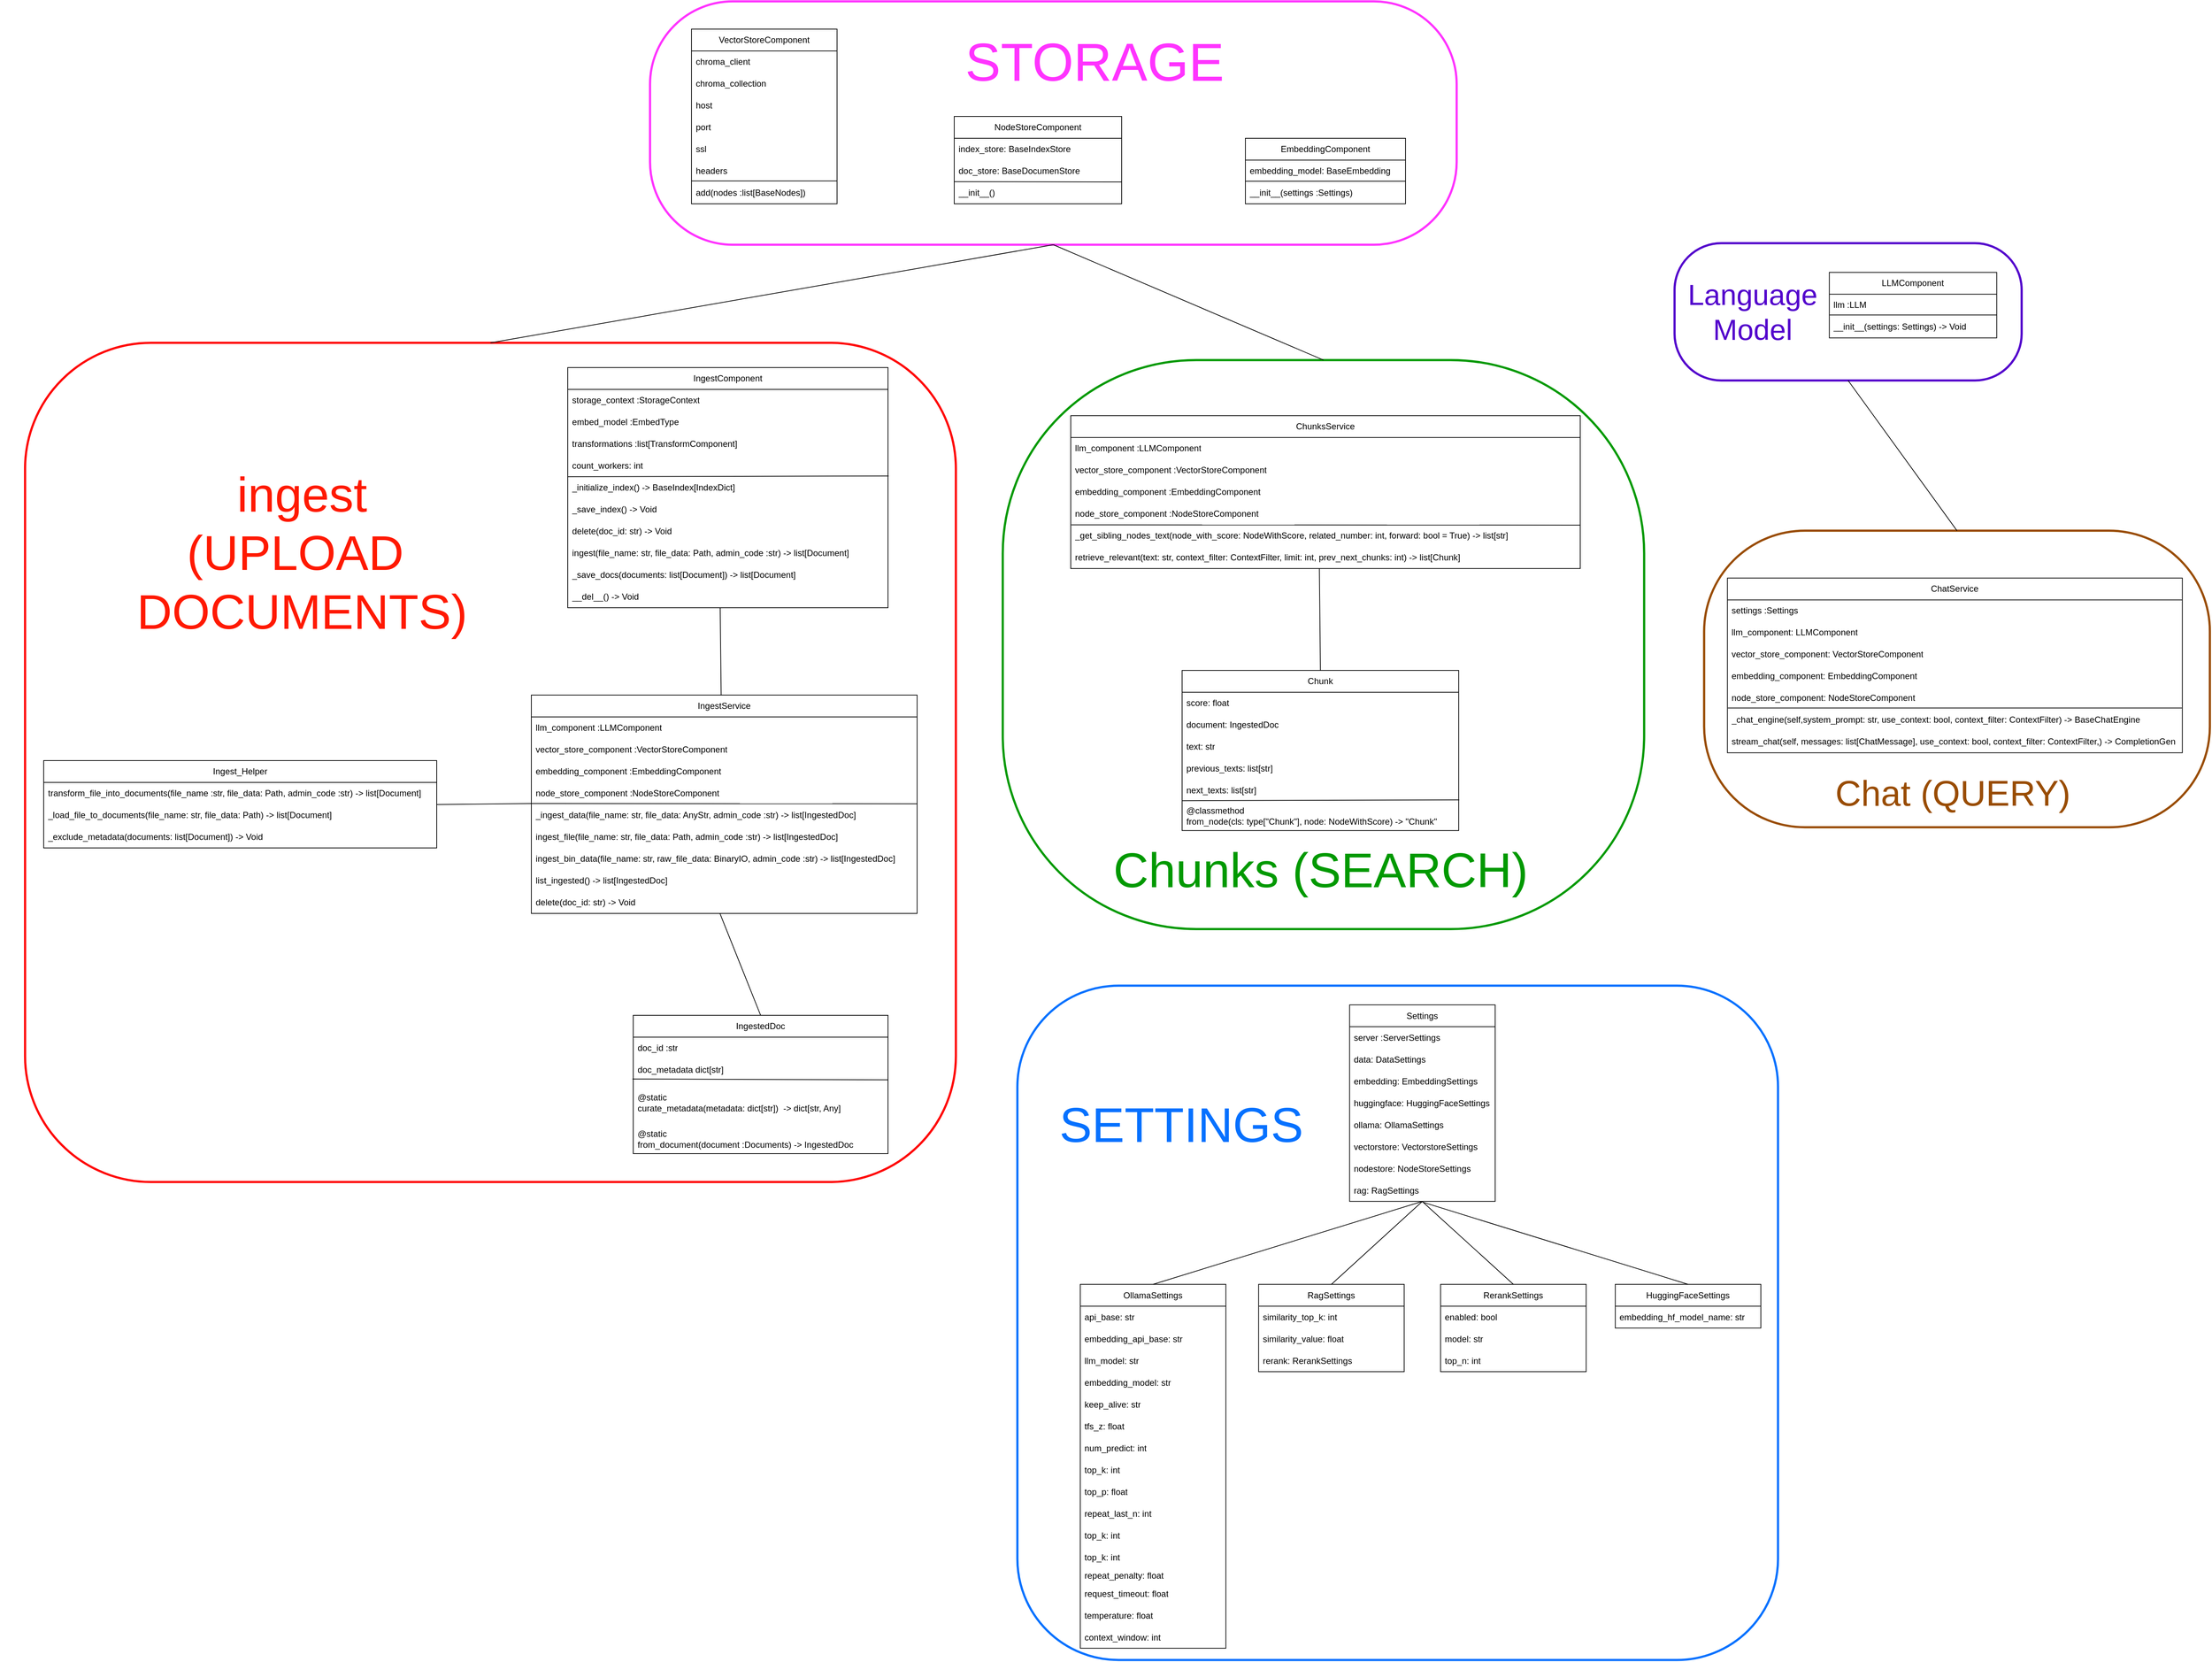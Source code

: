<mxfile version="24.4.4" type="github">
  <diagram name="Página-1" id="J4KStZirxJ80GVOOFsrg">
    <mxGraphModel dx="6677" dy="3750" grid="1" gridSize="10" guides="1" tooltips="1" connect="1" arrows="1" fold="1" page="1" pageScale="1" pageWidth="827" pageHeight="1169" math="0" shadow="0">
      <root>
        <mxCell id="0" />
        <mxCell id="1" parent="0" />
        <mxCell id="1Bel1J-EvUVG8ot48oie-10" value="&lt;div&gt;&lt;span style=&quot;background-color: initial;&quot;&gt;IngestComponent&lt;/span&gt;&lt;br&gt;&lt;/div&gt;" style="swimlane;fontStyle=0;childLayout=stackLayout;horizontal=1;startSize=30;horizontalStack=0;resizeParent=1;resizeParentMax=0;resizeLast=0;collapsible=1;marginBottom=0;whiteSpace=wrap;html=1;" parent="1" vertex="1">
          <mxGeometry x="-47" y="550" width="440" height="330" as="geometry" />
        </mxCell>
        <mxCell id="1Bel1J-EvUVG8ot48oie-11" value="storage_context :StorageContext" style="text;strokeColor=none;fillColor=none;align=left;verticalAlign=middle;spacingLeft=4;spacingRight=4;overflow=hidden;points=[[0,0.5],[1,0.5]];portConstraint=eastwest;rotatable=0;whiteSpace=wrap;html=1;" parent="1Bel1J-EvUVG8ot48oie-10" vertex="1">
          <mxGeometry y="30" width="440" height="30" as="geometry" />
        </mxCell>
        <mxCell id="1Bel1J-EvUVG8ot48oie-12" value="embed_model :EmbedType" style="text;strokeColor=none;fillColor=none;align=left;verticalAlign=middle;spacingLeft=4;spacingRight=4;overflow=hidden;points=[[0,0.5],[1,0.5]];portConstraint=eastwest;rotatable=0;whiteSpace=wrap;html=1;" parent="1Bel1J-EvUVG8ot48oie-10" vertex="1">
          <mxGeometry y="60" width="440" height="30" as="geometry" />
        </mxCell>
        <mxCell id="1Bel1J-EvUVG8ot48oie-13" value="transformations :list[TransformComponent]" style="text;strokeColor=none;fillColor=none;align=left;verticalAlign=middle;spacingLeft=4;spacingRight=4;overflow=hidden;points=[[0,0.5],[1,0.5]];portConstraint=eastwest;rotatable=0;whiteSpace=wrap;html=1;" parent="1Bel1J-EvUVG8ot48oie-10" vertex="1">
          <mxGeometry y="90" width="440" height="30" as="geometry" />
        </mxCell>
        <mxCell id="9FyMMMVgbmmM6HtAQbzG-1" value="count_workers: int" style="text;strokeColor=none;fillColor=none;align=left;verticalAlign=middle;spacingLeft=4;spacingRight=4;overflow=hidden;points=[[0,0.5],[1,0.5]];portConstraint=eastwest;rotatable=0;whiteSpace=wrap;html=1;" parent="1Bel1J-EvUVG8ot48oie-10" vertex="1">
          <mxGeometry y="120" width="440" height="30" as="geometry" />
        </mxCell>
        <mxCell id="9FyMMMVgbmmM6HtAQbzG-2" value="_initialize_index() -&amp;gt; BaseIndex[IndexDict]" style="text;strokeColor=none;fillColor=none;align=left;verticalAlign=middle;spacingLeft=4;spacingRight=4;overflow=hidden;points=[[0,0.5],[1,0.5]];portConstraint=eastwest;rotatable=0;whiteSpace=wrap;html=1;" parent="1Bel1J-EvUVG8ot48oie-10" vertex="1">
          <mxGeometry y="150" width="440" height="30" as="geometry" />
        </mxCell>
        <mxCell id="9FyMMMVgbmmM6HtAQbzG-4" value="_save_index() -&amp;gt; Void" style="text;strokeColor=none;fillColor=none;align=left;verticalAlign=middle;spacingLeft=4;spacingRight=4;overflow=hidden;points=[[0,0.5],[1,0.5]];portConstraint=eastwest;rotatable=0;whiteSpace=wrap;html=1;" parent="1Bel1J-EvUVG8ot48oie-10" vertex="1">
          <mxGeometry y="180" width="440" height="30" as="geometry" />
        </mxCell>
        <mxCell id="9FyMMMVgbmmM6HtAQbzG-5" value="delete(doc_id: str) -&amp;gt; Void" style="text;strokeColor=none;fillColor=none;align=left;verticalAlign=middle;spacingLeft=4;spacingRight=4;overflow=hidden;points=[[0,0.5],[1,0.5]];portConstraint=eastwest;rotatable=0;whiteSpace=wrap;html=1;" parent="1Bel1J-EvUVG8ot48oie-10" vertex="1">
          <mxGeometry y="210" width="440" height="30" as="geometry" />
        </mxCell>
        <mxCell id="9FyMMMVgbmmM6HtAQbzG-3" value="ingest(file_name: str, file_data: Path, admin_code :str) -&amp;gt; list[Document]" style="text;strokeColor=none;fillColor=none;align=left;verticalAlign=middle;spacingLeft=4;spacingRight=4;overflow=hidden;points=[[0,0.5],[1,0.5]];portConstraint=eastwest;rotatable=0;whiteSpace=wrap;html=1;" parent="1Bel1J-EvUVG8ot48oie-10" vertex="1">
          <mxGeometry y="240" width="440" height="30" as="geometry" />
        </mxCell>
        <mxCell id="9FyMMMVgbmmM6HtAQbzG-7" value="_save_docs(documents: list[Document]) -&amp;gt; list[Document]" style="text;strokeColor=none;fillColor=none;align=left;verticalAlign=middle;spacingLeft=4;spacingRight=4;overflow=hidden;points=[[0,0.5],[1,0.5]];portConstraint=eastwest;rotatable=0;whiteSpace=wrap;html=1;" parent="1Bel1J-EvUVG8ot48oie-10" vertex="1">
          <mxGeometry y="270" width="440" height="30" as="geometry" />
        </mxCell>
        <mxCell id="9FyMMMVgbmmM6HtAQbzG-6" value="__del__() -&amp;gt; Void" style="text;strokeColor=none;fillColor=none;align=left;verticalAlign=middle;spacingLeft=4;spacingRight=4;overflow=hidden;points=[[0,0.5],[1,0.5]];portConstraint=eastwest;rotatable=0;whiteSpace=wrap;html=1;" parent="1Bel1J-EvUVG8ot48oie-10" vertex="1">
          <mxGeometry y="300" width="440" height="30" as="geometry" />
        </mxCell>
        <mxCell id="9FyMMMVgbmmM6HtAQbzG-8" value="" style="endArrow=none;html=1;rounded=0;fontSize=12;startSize=8;endSize=8;curved=1;entryX=1.002;entryY=-0.033;entryDx=0;entryDy=0;entryPerimeter=0;" parent="1Bel1J-EvUVG8ot48oie-10" target="9FyMMMVgbmmM6HtAQbzG-2" edge="1">
          <mxGeometry width="50" height="50" relative="1" as="geometry">
            <mxPoint y="150" as="sourcePoint" />
            <mxPoint x="440" y="150" as="targetPoint" />
          </mxGeometry>
        </mxCell>
        <mxCell id="1Bel1J-EvUVG8ot48oie-14" value="VectorStoreComponent" style="swimlane;fontStyle=0;childLayout=stackLayout;horizontal=1;startSize=30;horizontalStack=0;resizeParent=1;resizeParentMax=0;resizeLast=0;collapsible=1;marginBottom=0;whiteSpace=wrap;html=1;" parent="1" vertex="1">
          <mxGeometry x="123" y="85" width="200" height="240" as="geometry" />
        </mxCell>
        <mxCell id="1Bel1J-EvUVG8ot48oie-15" value="chroma_client" style="text;strokeColor=none;fillColor=none;align=left;verticalAlign=middle;spacingLeft=4;spacingRight=4;overflow=hidden;points=[[0,0.5],[1,0.5]];portConstraint=eastwest;rotatable=0;whiteSpace=wrap;html=1;" parent="1Bel1J-EvUVG8ot48oie-14" vertex="1">
          <mxGeometry y="30" width="200" height="30" as="geometry" />
        </mxCell>
        <mxCell id="1Bel1J-EvUVG8ot48oie-16" value="chroma_collection" style="text;strokeColor=none;fillColor=none;align=left;verticalAlign=middle;spacingLeft=4;spacingRight=4;overflow=hidden;points=[[0,0.5],[1,0.5]];portConstraint=eastwest;rotatable=0;whiteSpace=wrap;html=1;" parent="1Bel1J-EvUVG8ot48oie-14" vertex="1">
          <mxGeometry y="60" width="200" height="30" as="geometry" />
        </mxCell>
        <mxCell id="1Bel1J-EvUVG8ot48oie-17" value="host" style="text;strokeColor=none;fillColor=none;align=left;verticalAlign=middle;spacingLeft=4;spacingRight=4;overflow=hidden;points=[[0,0.5],[1,0.5]];portConstraint=eastwest;rotatable=0;whiteSpace=wrap;html=1;" parent="1Bel1J-EvUVG8ot48oie-14" vertex="1">
          <mxGeometry y="90" width="200" height="30" as="geometry" />
        </mxCell>
        <mxCell id="1Bel1J-EvUVG8ot48oie-58" value="port" style="text;strokeColor=none;fillColor=none;align=left;verticalAlign=middle;spacingLeft=4;spacingRight=4;overflow=hidden;points=[[0,0.5],[1,0.5]];portConstraint=eastwest;rotatable=0;whiteSpace=wrap;html=1;" parent="1Bel1J-EvUVG8ot48oie-14" vertex="1">
          <mxGeometry y="120" width="200" height="30" as="geometry" />
        </mxCell>
        <mxCell id="1Bel1J-EvUVG8ot48oie-59" value="ssl" style="text;strokeColor=none;fillColor=none;align=left;verticalAlign=middle;spacingLeft=4;spacingRight=4;overflow=hidden;points=[[0,0.5],[1,0.5]];portConstraint=eastwest;rotatable=0;whiteSpace=wrap;html=1;" parent="1Bel1J-EvUVG8ot48oie-14" vertex="1">
          <mxGeometry y="150" width="200" height="30" as="geometry" />
        </mxCell>
        <mxCell id="1Bel1J-EvUVG8ot48oie-60" value="headers" style="text;strokeColor=none;fillColor=none;align=left;verticalAlign=middle;spacingLeft=4;spacingRight=4;overflow=hidden;points=[[0,0.5],[1,0.5]];portConstraint=eastwest;rotatable=0;whiteSpace=wrap;html=1;" parent="1Bel1J-EvUVG8ot48oie-14" vertex="1">
          <mxGeometry y="180" width="200" height="30" as="geometry" />
        </mxCell>
        <mxCell id="1Bel1J-EvUVG8ot48oie-61" value="add(nodes :list[BaseNodes])" style="text;strokeColor=none;fillColor=none;align=left;verticalAlign=middle;spacingLeft=4;spacingRight=4;overflow=hidden;points=[[0,0.5],[1,0.5]];portConstraint=eastwest;rotatable=0;whiteSpace=wrap;html=1;" parent="1Bel1J-EvUVG8ot48oie-14" vertex="1">
          <mxGeometry y="210" width="200" height="30" as="geometry" />
        </mxCell>
        <mxCell id="9FyMMMVgbmmM6HtAQbzG-15" value="" style="endArrow=none;html=1;rounded=0;fontSize=12;startSize=8;endSize=8;curved=1;entryX=0.998;entryY=0.956;entryDx=0;entryDy=0;entryPerimeter=0;exitX=0.001;exitY=-0.044;exitDx=0;exitDy=0;exitPerimeter=0;" parent="1Bel1J-EvUVG8ot48oie-14" source="1Bel1J-EvUVG8ot48oie-61" target="1Bel1J-EvUVG8ot48oie-60" edge="1">
          <mxGeometry width="50" height="50" relative="1" as="geometry">
            <mxPoint x="-130.5" y="209" as="sourcePoint" />
            <mxPoint x="310.5" y="208" as="targetPoint" />
          </mxGeometry>
        </mxCell>
        <mxCell id="1Bel1J-EvUVG8ot48oie-18" value="NodeStoreComponent" style="swimlane;fontStyle=0;childLayout=stackLayout;horizontal=1;startSize=30;horizontalStack=0;resizeParent=1;resizeParentMax=0;resizeLast=0;collapsible=1;marginBottom=0;whiteSpace=wrap;html=1;" parent="1" vertex="1">
          <mxGeometry x="484" y="205" width="230" height="120" as="geometry" />
        </mxCell>
        <mxCell id="1Bel1J-EvUVG8ot48oie-19" value="index_store: BaseIndexStore" style="text;strokeColor=none;fillColor=none;align=left;verticalAlign=middle;spacingLeft=4;spacingRight=4;overflow=hidden;points=[[0,0.5],[1,0.5]];portConstraint=eastwest;rotatable=0;whiteSpace=wrap;html=1;" parent="1Bel1J-EvUVG8ot48oie-18" vertex="1">
          <mxGeometry y="30" width="230" height="30" as="geometry" />
        </mxCell>
        <mxCell id="1Bel1J-EvUVG8ot48oie-20" value="doc_store: BaseDocumenStore" style="text;strokeColor=none;fillColor=none;align=left;verticalAlign=middle;spacingLeft=4;spacingRight=4;overflow=hidden;points=[[0,0.5],[1,0.5]];portConstraint=eastwest;rotatable=0;whiteSpace=wrap;html=1;" parent="1Bel1J-EvUVG8ot48oie-18" vertex="1">
          <mxGeometry y="60" width="230" height="30" as="geometry" />
        </mxCell>
        <mxCell id="9FyMMMVgbmmM6HtAQbzG-19" value="" style="endArrow=none;html=1;rounded=0;fontSize=12;startSize=8;endSize=8;curved=1;entryX=1;entryY=0;entryDx=0;entryDy=0;entryPerimeter=0;exitX=0.001;exitY=-0.044;exitDx=0;exitDy=0;exitPerimeter=0;" parent="1Bel1J-EvUVG8ot48oie-18" target="1Bel1J-EvUVG8ot48oie-21" edge="1">
          <mxGeometry width="50" height="50" relative="1" as="geometry">
            <mxPoint y="89.67" as="sourcePoint" />
            <mxPoint x="200" y="89.67" as="targetPoint" />
          </mxGeometry>
        </mxCell>
        <mxCell id="1Bel1J-EvUVG8ot48oie-21" value="__init__()" style="text;strokeColor=none;fillColor=none;align=left;verticalAlign=middle;spacingLeft=4;spacingRight=4;overflow=hidden;points=[[0,0.5],[1,0.5]];portConstraint=eastwest;rotatable=0;whiteSpace=wrap;html=1;" parent="1Bel1J-EvUVG8ot48oie-18" vertex="1">
          <mxGeometry y="90" width="230" height="30" as="geometry" />
        </mxCell>
        <mxCell id="1Bel1J-EvUVG8ot48oie-22" value="IngestedDoc" style="swimlane;fontStyle=0;childLayout=stackLayout;horizontal=1;startSize=30;horizontalStack=0;resizeParent=1;resizeParentMax=0;resizeLast=0;collapsible=1;marginBottom=0;whiteSpace=wrap;html=1;" parent="1" vertex="1">
          <mxGeometry x="43" y="1440" width="350" height="190" as="geometry" />
        </mxCell>
        <mxCell id="1Bel1J-EvUVG8ot48oie-23" value="doc_id :str" style="text;strokeColor=none;fillColor=none;align=left;verticalAlign=middle;spacingLeft=4;spacingRight=4;overflow=hidden;points=[[0,0.5],[1,0.5]];portConstraint=eastwest;rotatable=0;whiteSpace=wrap;html=1;" parent="1Bel1J-EvUVG8ot48oie-22" vertex="1">
          <mxGeometry y="30" width="350" height="30" as="geometry" />
        </mxCell>
        <mxCell id="1Bel1J-EvUVG8ot48oie-24" value="doc_metadata dict[str]" style="text;strokeColor=none;fillColor=none;align=left;verticalAlign=middle;spacingLeft=4;spacingRight=4;overflow=hidden;points=[[0,0.5],[1,0.5]];portConstraint=eastwest;rotatable=0;whiteSpace=wrap;html=1;" parent="1Bel1J-EvUVG8ot48oie-22" vertex="1">
          <mxGeometry y="60" width="350" height="30" as="geometry" />
        </mxCell>
        <mxCell id="1Bel1J-EvUVG8ot48oie-25" value="&lt;div&gt;@static&lt;/div&gt;curate_metadata(metadata: dict[str])&amp;nbsp;&amp;nbsp;-&amp;gt; dict[str, Any]" style="text;strokeColor=none;fillColor=none;align=left;verticalAlign=middle;spacingLeft=4;spacingRight=4;overflow=hidden;points=[[0,0.5],[1,0.5]];portConstraint=eastwest;rotatable=0;whiteSpace=wrap;html=1;" parent="1Bel1J-EvUVG8ot48oie-22" vertex="1">
          <mxGeometry y="90" width="350" height="60" as="geometry" />
        </mxCell>
        <mxCell id="1Bel1J-EvUVG8ot48oie-55" value="&lt;div&gt;@static&lt;/div&gt;from_document(document :Documents)&amp;nbsp;-&amp;gt; IngestedDoc" style="text;strokeColor=none;fillColor=none;align=left;verticalAlign=middle;spacingLeft=4;spacingRight=4;overflow=hidden;points=[[0,0.5],[1,0.5]];portConstraint=eastwest;rotatable=0;whiteSpace=wrap;html=1;" parent="1Bel1J-EvUVG8ot48oie-22" vertex="1">
          <mxGeometry y="150" width="350" height="40" as="geometry" />
        </mxCell>
        <mxCell id="9FyMMMVgbmmM6HtAQbzG-47" value="" style="endArrow=none;html=1;rounded=0;fontSize=12;startSize=8;endSize=8;curved=1;exitX=-0.003;exitY=-0.042;exitDx=0;exitDy=0;exitPerimeter=0;entryX=1.001;entryY=0.953;entryDx=0;entryDy=0;entryPerimeter=0;" parent="1Bel1J-EvUVG8ot48oie-22" source="1Bel1J-EvUVG8ot48oie-25" target="1Bel1J-EvUVG8ot48oie-24" edge="1">
          <mxGeometry width="50" height="50" relative="1" as="geometry">
            <mxPoint x="180" y="60" as="sourcePoint" />
            <mxPoint x="240" y="88" as="targetPoint" />
          </mxGeometry>
        </mxCell>
        <mxCell id="1Bel1J-EvUVG8ot48oie-26" value="IngestService" style="swimlane;fontStyle=0;childLayout=stackLayout;horizontal=1;startSize=30;horizontalStack=0;resizeParent=1;resizeParentMax=0;resizeLast=0;collapsible=1;marginBottom=0;whiteSpace=wrap;html=1;" parent="1" vertex="1">
          <mxGeometry x="-97" y="1000" width="530" height="300" as="geometry" />
        </mxCell>
        <mxCell id="1Bel1J-EvUVG8ot48oie-27" value="llm_component :LLMComponent" style="text;strokeColor=none;fillColor=none;align=left;verticalAlign=middle;spacingLeft=4;spacingRight=4;overflow=hidden;points=[[0,0.5],[1,0.5]];portConstraint=eastwest;rotatable=0;whiteSpace=wrap;html=1;" parent="1Bel1J-EvUVG8ot48oie-26" vertex="1">
          <mxGeometry y="30" width="530" height="30" as="geometry" />
        </mxCell>
        <mxCell id="1Bel1J-EvUVG8ot48oie-28" value="vector_store_component :VectorStoreComponent" style="text;strokeColor=none;fillColor=none;align=left;verticalAlign=middle;spacingLeft=4;spacingRight=4;overflow=hidden;points=[[0,0.5],[1,0.5]];portConstraint=eastwest;rotatable=0;whiteSpace=wrap;html=1;" parent="1Bel1J-EvUVG8ot48oie-26" vertex="1">
          <mxGeometry y="60" width="530" height="30" as="geometry" />
        </mxCell>
        <mxCell id="1Bel1J-EvUVG8ot48oie-62" value="embedding_component :EmbeddingComponent" style="text;strokeColor=none;fillColor=none;align=left;verticalAlign=middle;spacingLeft=4;spacingRight=4;overflow=hidden;points=[[0,0.5],[1,0.5]];portConstraint=eastwest;rotatable=0;whiteSpace=wrap;html=1;" parent="1Bel1J-EvUVG8ot48oie-26" vertex="1">
          <mxGeometry y="90" width="530" height="30" as="geometry" />
        </mxCell>
        <mxCell id="1Bel1J-EvUVG8ot48oie-64" value="node_store_component :NodeStoreComponent" style="text;strokeColor=none;fillColor=none;align=left;verticalAlign=middle;spacingLeft=4;spacingRight=4;overflow=hidden;points=[[0,0.5],[1,0.5]];portConstraint=eastwest;rotatable=0;whiteSpace=wrap;html=1;" parent="1Bel1J-EvUVG8ot48oie-26" vertex="1">
          <mxGeometry y="120" width="530" height="30" as="geometry" />
        </mxCell>
        <mxCell id="9FyMMMVgbmmM6HtAQbzG-12" value="" style="endArrow=none;html=1;rounded=0;fontSize=12;startSize=8;endSize=8;curved=1;entryX=0.999;entryY=-0.021;entryDx=0;entryDy=0;entryPerimeter=0;" parent="1Bel1J-EvUVG8ot48oie-26" target="1Bel1J-EvUVG8ot48oie-65" edge="1">
          <mxGeometry width="50" height="50" relative="1" as="geometry">
            <mxPoint y="149" as="sourcePoint" />
            <mxPoint x="485.5" y="150" as="targetPoint" />
          </mxGeometry>
        </mxCell>
        <mxCell id="1Bel1J-EvUVG8ot48oie-65" value="_ingest_data(file_name: str, file_data: AnyStr, admin_code :str) -&amp;gt; list[IngestedDoc]" style="text;strokeColor=none;fillColor=none;align=left;verticalAlign=middle;spacingLeft=4;spacingRight=4;overflow=hidden;points=[[0,0.5],[1,0.5]];portConstraint=eastwest;rotatable=0;whiteSpace=wrap;html=1;" parent="1Bel1J-EvUVG8ot48oie-26" vertex="1">
          <mxGeometry y="150" width="530" height="30" as="geometry" />
        </mxCell>
        <mxCell id="1Bel1J-EvUVG8ot48oie-66" value="ingest_file(file_name: str, file_data: Path, admin_code :str) -&amp;gt; list[IngestedDoc]" style="text;strokeColor=none;fillColor=none;align=left;verticalAlign=middle;spacingLeft=4;spacingRight=4;overflow=hidden;points=[[0,0.5],[1,0.5]];portConstraint=eastwest;rotatable=0;whiteSpace=wrap;html=1;" parent="1Bel1J-EvUVG8ot48oie-26" vertex="1">
          <mxGeometry y="180" width="530" height="30" as="geometry" />
        </mxCell>
        <mxCell id="1Bel1J-EvUVG8ot48oie-29" value="&lt;div&gt;ingest_bin_data(&lt;span style=&quot;background-color: initial;&quot;&gt;file_name: str, raw_file_data: BinaryIO, admin_code :str&lt;/span&gt;&lt;span style=&quot;background-color: initial;&quot;&gt;) -&amp;gt; list[IngestedDoc]&lt;/span&gt;&lt;/div&gt;" style="text;strokeColor=none;fillColor=none;align=left;verticalAlign=middle;spacingLeft=4;spacingRight=4;overflow=hidden;points=[[0,0.5],[1,0.5]];portConstraint=eastwest;rotatable=0;whiteSpace=wrap;html=1;" parent="1Bel1J-EvUVG8ot48oie-26" vertex="1">
          <mxGeometry y="210" width="530" height="30" as="geometry" />
        </mxCell>
        <mxCell id="1Bel1J-EvUVG8ot48oie-67" value="list_ingested() -&amp;gt; list[IngestedDoc]" style="text;strokeColor=none;fillColor=none;align=left;verticalAlign=middle;spacingLeft=4;spacingRight=4;overflow=hidden;points=[[0,0.5],[1,0.5]];portConstraint=eastwest;rotatable=0;whiteSpace=wrap;html=1;" parent="1Bel1J-EvUVG8ot48oie-26" vertex="1">
          <mxGeometry y="240" width="530" height="30" as="geometry" />
        </mxCell>
        <mxCell id="1Bel1J-EvUVG8ot48oie-69" value="delete(doc_id: str) -&amp;gt; Void" style="text;strokeColor=none;fillColor=none;align=left;verticalAlign=middle;spacingLeft=4;spacingRight=4;overflow=hidden;points=[[0,0.5],[1,0.5]];portConstraint=eastwest;rotatable=0;whiteSpace=wrap;html=1;" parent="1Bel1J-EvUVG8ot48oie-26" vertex="1">
          <mxGeometry y="270" width="530" height="30" as="geometry" />
        </mxCell>
        <mxCell id="1Bel1J-EvUVG8ot48oie-34" value="ChunksService" style="swimlane;fontStyle=0;childLayout=stackLayout;horizontal=1;startSize=30;horizontalStack=0;resizeParent=1;resizeParentMax=0;resizeLast=0;collapsible=1;marginBottom=0;whiteSpace=wrap;html=1;" parent="1" vertex="1">
          <mxGeometry x="644.07" y="616.11" width="700" height="210" as="geometry" />
        </mxCell>
        <mxCell id="1Bel1J-EvUVG8ot48oie-35" value="llm_component :LLMComponent" style="text;strokeColor=none;fillColor=none;align=left;verticalAlign=middle;spacingLeft=4;spacingRight=4;overflow=hidden;points=[[0,0.5],[1,0.5]];portConstraint=eastwest;rotatable=0;whiteSpace=wrap;html=1;" parent="1Bel1J-EvUVG8ot48oie-34" vertex="1">
          <mxGeometry y="30" width="700" height="30" as="geometry" />
        </mxCell>
        <mxCell id="1Bel1J-EvUVG8ot48oie-36" value="vector_store_component :VectorStoreComponent" style="text;strokeColor=none;fillColor=none;align=left;verticalAlign=middle;spacingLeft=4;spacingRight=4;overflow=hidden;points=[[0,0.5],[1,0.5]];portConstraint=eastwest;rotatable=0;whiteSpace=wrap;html=1;" parent="1Bel1J-EvUVG8ot48oie-34" vertex="1">
          <mxGeometry y="60" width="700" height="30" as="geometry" />
        </mxCell>
        <mxCell id="1Bel1J-EvUVG8ot48oie-37" value="embedding_component :EmbeddingComponent" style="text;strokeColor=none;fillColor=none;align=left;verticalAlign=middle;spacingLeft=4;spacingRight=4;overflow=hidden;points=[[0,0.5],[1,0.5]];portConstraint=eastwest;rotatable=0;whiteSpace=wrap;html=1;" parent="1Bel1J-EvUVG8ot48oie-34" vertex="1">
          <mxGeometry y="90" width="700" height="30" as="geometry" />
        </mxCell>
        <mxCell id="1Bel1J-EvUVG8ot48oie-74" value="node_store_component :NodeStoreComponent" style="text;strokeColor=none;fillColor=none;align=left;verticalAlign=middle;spacingLeft=4;spacingRight=4;overflow=hidden;points=[[0,0.5],[1,0.5]];portConstraint=eastwest;rotatable=0;whiteSpace=wrap;html=1;" parent="1Bel1J-EvUVG8ot48oie-34" vertex="1">
          <mxGeometry y="120" width="700" height="30" as="geometry" />
        </mxCell>
        <mxCell id="9FyMMMVgbmmM6HtAQbzG-14" value="" style="endArrow=none;html=1;rounded=0;fontSize=12;startSize=8;endSize=8;curved=1;entryX=1;entryY=-0.011;entryDx=0;entryDy=0;entryPerimeter=0;exitX=0.001;exitY=-0.024;exitDx=0;exitDy=0;exitPerimeter=0;" parent="1Bel1J-EvUVG8ot48oie-34" edge="1">
          <mxGeometry width="50" height="50" relative="1" as="geometry">
            <mxPoint x="0.7" y="150.0" as="sourcePoint" />
            <mxPoint x="700" y="150.39" as="targetPoint" />
          </mxGeometry>
        </mxCell>
        <mxCell id="1Bel1J-EvUVG8ot48oie-75" value="&lt;div&gt;_get_sibling_nodes_text(&lt;span style=&quot;background-color: initial;&quot;&gt;node_with_score: NodeWithScore, related_number: int, forward: bool = True&lt;/span&gt;&lt;span style=&quot;background-color: initial;&quot;&gt;) -&amp;gt; list[str]&lt;/span&gt;&lt;/div&gt;" style="text;strokeColor=none;fillColor=none;align=left;verticalAlign=middle;spacingLeft=4;spacingRight=4;overflow=hidden;points=[[0,0.5],[1,0.5]];portConstraint=eastwest;rotatable=0;whiteSpace=wrap;html=1;" parent="1Bel1J-EvUVG8ot48oie-34" vertex="1">
          <mxGeometry y="150" width="700" height="30" as="geometry" />
        </mxCell>
        <mxCell id="1Bel1J-EvUVG8ot48oie-76" value="&lt;div&gt;retrieve_relevant(&lt;span style=&quot;background-color: initial;&quot;&gt;text: str,&amp;nbsp;&lt;/span&gt;&lt;span style=&quot;background-color: initial;&quot;&gt;context_filter: ContextFilter,&amp;nbsp;&lt;/span&gt;&lt;span style=&quot;background-color: initial;&quot;&gt;limit: int,&amp;nbsp;&lt;/span&gt;&lt;span style=&quot;background-color: initial;&quot;&gt;prev_next_chunks: int&lt;/span&gt;&lt;span style=&quot;background-color: initial;&quot;&gt;) -&amp;gt; list[Chunk]&lt;/span&gt;&lt;/div&gt;" style="text;strokeColor=none;fillColor=none;align=left;verticalAlign=middle;spacingLeft=4;spacingRight=4;overflow=hidden;points=[[0,0.5],[1,0.5]];portConstraint=eastwest;rotatable=0;whiteSpace=wrap;html=1;" parent="1Bel1J-EvUVG8ot48oie-34" vertex="1">
          <mxGeometry y="180" width="700" height="30" as="geometry" />
        </mxCell>
        <mxCell id="1Bel1J-EvUVG8ot48oie-38" value="LLMComponent" style="swimlane;fontStyle=0;childLayout=stackLayout;horizontal=1;startSize=30;horizontalStack=0;resizeParent=1;resizeParentMax=0;resizeLast=0;collapsible=1;marginBottom=0;whiteSpace=wrap;html=1;" parent="1" vertex="1">
          <mxGeometry x="1686.25" y="419.27" width="230" height="90" as="geometry" />
        </mxCell>
        <mxCell id="1Bel1J-EvUVG8ot48oie-39" value="llm :LLM" style="text;strokeColor=none;fillColor=none;align=left;verticalAlign=middle;spacingLeft=4;spacingRight=4;overflow=hidden;points=[[0,0.5],[1,0.5]];portConstraint=eastwest;rotatable=0;whiteSpace=wrap;html=1;" parent="1Bel1J-EvUVG8ot48oie-38" vertex="1">
          <mxGeometry y="30" width="230" height="30" as="geometry" />
        </mxCell>
        <mxCell id="9FyMMMVgbmmM6HtAQbzG-16" value="" style="endArrow=none;html=1;rounded=0;fontSize=12;startSize=8;endSize=8;curved=1;entryX=0.999;entryY=-0.051;entryDx=0;entryDy=0;entryPerimeter=0;exitX=0.002;exitY=-0.05;exitDx=0;exitDy=0;exitPerimeter=0;" parent="1Bel1J-EvUVG8ot48oie-38" source="1Bel1J-EvUVG8ot48oie-40" target="1Bel1J-EvUVG8ot48oie-40" edge="1">
          <mxGeometry width="50" height="50" relative="1" as="geometry">
            <mxPoint x="-105.5" y="59.57" as="sourcePoint" />
            <mxPoint x="335.5" y="58.57" as="targetPoint" />
          </mxGeometry>
        </mxCell>
        <mxCell id="1Bel1J-EvUVG8ot48oie-40" value="__init__(settings: Settings) -&amp;gt; Void" style="text;strokeColor=none;fillColor=none;align=left;verticalAlign=middle;spacingLeft=4;spacingRight=4;overflow=hidden;points=[[0,0.5],[1,0.5]];portConstraint=eastwest;rotatable=0;whiteSpace=wrap;html=1;" parent="1Bel1J-EvUVG8ot48oie-38" vertex="1">
          <mxGeometry y="60" width="230" height="30" as="geometry" />
        </mxCell>
        <mxCell id="1Bel1J-EvUVG8ot48oie-42" value="Ingest_Helper" style="swimlane;fontStyle=0;childLayout=stackLayout;horizontal=1;startSize=30;horizontalStack=0;resizeParent=1;resizeParentMax=0;resizeLast=0;collapsible=1;marginBottom=0;whiteSpace=wrap;html=1;" parent="1" vertex="1">
          <mxGeometry x="-767" y="1090" width="540" height="120" as="geometry" />
        </mxCell>
        <mxCell id="1Bel1J-EvUVG8ot48oie-43" value="transform_file_into_documents(file_name :str, file_data: Path, admin_code :str) -&amp;gt; list[Document&lt;span style=&quot;background-color: initial;&quot;&gt;]&lt;/span&gt;" style="text;strokeColor=none;fillColor=none;align=left;verticalAlign=middle;spacingLeft=4;spacingRight=4;overflow=hidden;points=[[0,0.5],[1,0.5]];portConstraint=eastwest;rotatable=0;whiteSpace=wrap;html=1;" parent="1Bel1J-EvUVG8ot48oie-42" vertex="1">
          <mxGeometry y="30" width="540" height="30" as="geometry" />
        </mxCell>
        <mxCell id="1Bel1J-EvUVG8ot48oie-44" value="_load_file_to_documents(file_name: str, file_data: Path) -&amp;gt; list[Document]" style="text;strokeColor=none;fillColor=none;align=left;verticalAlign=middle;spacingLeft=4;spacingRight=4;overflow=hidden;points=[[0,0.5],[1,0.5]];portConstraint=eastwest;rotatable=0;whiteSpace=wrap;html=1;" parent="1Bel1J-EvUVG8ot48oie-42" vertex="1">
          <mxGeometry y="60" width="540" height="30" as="geometry" />
        </mxCell>
        <mxCell id="1Bel1J-EvUVG8ot48oie-45" value="_exclude_metadata(documents: list[Document]) -&amp;gt; Void" style="text;strokeColor=none;fillColor=none;align=left;verticalAlign=middle;spacingLeft=4;spacingRight=4;overflow=hidden;points=[[0,0.5],[1,0.5]];portConstraint=eastwest;rotatable=0;whiteSpace=wrap;html=1;" parent="1Bel1J-EvUVG8ot48oie-42" vertex="1">
          <mxGeometry y="90" width="540" height="30" as="geometry" />
        </mxCell>
        <mxCell id="1Bel1J-EvUVG8ot48oie-47" value="ChatService" style="swimlane;fontStyle=0;childLayout=stackLayout;horizontal=1;startSize=30;horizontalStack=0;resizeParent=1;resizeParentMax=0;resizeLast=0;collapsible=1;marginBottom=0;whiteSpace=wrap;html=1;" parent="1" vertex="1">
          <mxGeometry x="1546.25" y="839.27" width="625" height="240" as="geometry" />
        </mxCell>
        <mxCell id="1Bel1J-EvUVG8ot48oie-48" value="settings :Settings" style="text;strokeColor=none;fillColor=none;align=left;verticalAlign=middle;spacingLeft=4;spacingRight=4;overflow=hidden;points=[[0,0.5],[1,0.5]];portConstraint=eastwest;rotatable=0;whiteSpace=wrap;html=1;" parent="1Bel1J-EvUVG8ot48oie-47" vertex="1">
          <mxGeometry y="30" width="625" height="30" as="geometry" />
        </mxCell>
        <mxCell id="1Bel1J-EvUVG8ot48oie-49" value="llm_component: LLMComponent" style="text;strokeColor=none;fillColor=none;align=left;verticalAlign=middle;spacingLeft=4;spacingRight=4;overflow=hidden;points=[[0,0.5],[1,0.5]];portConstraint=eastwest;rotatable=0;whiteSpace=wrap;html=1;" parent="1Bel1J-EvUVG8ot48oie-47" vertex="1">
          <mxGeometry y="60" width="625" height="30" as="geometry" />
        </mxCell>
        <mxCell id="1Bel1J-EvUVG8ot48oie-50" value="vector_store_component: VectorStoreComponent" style="text;strokeColor=none;fillColor=none;align=left;verticalAlign=middle;spacingLeft=4;spacingRight=4;overflow=hidden;points=[[0,0.5],[1,0.5]];portConstraint=eastwest;rotatable=0;whiteSpace=wrap;html=1;" parent="1Bel1J-EvUVG8ot48oie-47" vertex="1">
          <mxGeometry y="90" width="625" height="30" as="geometry" />
        </mxCell>
        <mxCell id="1Bel1J-EvUVG8ot48oie-117" value="embedding_component: EmbeddingComponent" style="text;strokeColor=none;fillColor=none;align=left;verticalAlign=middle;spacingLeft=4;spacingRight=4;overflow=hidden;points=[[0,0.5],[1,0.5]];portConstraint=eastwest;rotatable=0;whiteSpace=wrap;html=1;" parent="1Bel1J-EvUVG8ot48oie-47" vertex="1">
          <mxGeometry y="120" width="625" height="30" as="geometry" />
        </mxCell>
        <mxCell id="1Bel1J-EvUVG8ot48oie-118" value="node_store_component: NodeStoreComponent" style="text;strokeColor=none;fillColor=none;align=left;verticalAlign=middle;spacingLeft=4;spacingRight=4;overflow=hidden;points=[[0,0.5],[1,0.5]];portConstraint=eastwest;rotatable=0;whiteSpace=wrap;html=1;" parent="1Bel1J-EvUVG8ot48oie-47" vertex="1">
          <mxGeometry y="150" width="625" height="30" as="geometry" />
        </mxCell>
        <mxCell id="1Bel1J-EvUVG8ot48oie-116" value="&lt;div&gt;_chat_engine(&lt;span style=&quot;background-color: initial;&quot;&gt;self,&lt;/span&gt;&lt;span style=&quot;background-color: initial;&quot;&gt;system_prompt: str,&amp;nbsp;&lt;/span&gt;&lt;span style=&quot;background-color: initial;&quot;&gt;use_context: bool,&amp;nbsp;&lt;/span&gt;&lt;span style=&quot;background-color: initial;&quot;&gt;context_filter: ContextFilter&lt;/span&gt;&lt;span style=&quot;background-color: initial;&quot;&gt;) -&amp;gt; BaseChatEngine&lt;/span&gt;&lt;/div&gt;" style="text;strokeColor=none;fillColor=none;align=left;verticalAlign=middle;spacingLeft=4;spacingRight=4;overflow=hidden;points=[[0,0.5],[1,0.5]];portConstraint=eastwest;rotatable=0;whiteSpace=wrap;html=1;" parent="1Bel1J-EvUVG8ot48oie-47" vertex="1">
          <mxGeometry y="180" width="625" height="30" as="geometry" />
        </mxCell>
        <mxCell id="1Bel1J-EvUVG8ot48oie-119" value="&lt;div&gt;stream_chat(&lt;span style=&quot;background-color: initial;&quot;&gt;self,&amp;nbsp;&lt;/span&gt;&lt;span style=&quot;background-color: initial;&quot;&gt;messages: list[ChatMessage],&amp;nbsp;&lt;/span&gt;&lt;span style=&quot;background-color: initial;&quot;&gt;use_context: bool,&amp;nbsp;&lt;/span&gt;&lt;span style=&quot;background-color: initial;&quot;&gt;context_filter: ContextFilter,&lt;/span&gt;&lt;span style=&quot;background-color: initial;&quot;&gt;) -&amp;gt; CompletionGen&lt;/span&gt;&lt;/div&gt;" style="text;strokeColor=none;fillColor=none;align=left;verticalAlign=middle;spacingLeft=4;spacingRight=4;overflow=hidden;points=[[0,0.5],[1,0.5]];portConstraint=eastwest;rotatable=0;whiteSpace=wrap;html=1;" parent="1Bel1J-EvUVG8ot48oie-47" vertex="1">
          <mxGeometry y="210" width="625" height="30" as="geometry" />
        </mxCell>
        <mxCell id="9FyMMMVgbmmM6HtAQbzG-46" value="" style="endArrow=none;html=1;rounded=0;fontSize=12;startSize=8;endSize=8;curved=1;entryX=0.999;entryY=-0.05;entryDx=0;entryDy=0;entryPerimeter=0;exitX=0.001;exitY=-0.05;exitDx=0;exitDy=0;exitPerimeter=0;" parent="1Bel1J-EvUVG8ot48oie-47" source="1Bel1J-EvUVG8ot48oie-116" target="1Bel1J-EvUVG8ot48oie-116" edge="1">
          <mxGeometry width="50" height="50" relative="1" as="geometry">
            <mxPoint x="310" y="210" as="sourcePoint" />
            <mxPoint x="360" y="160" as="targetPoint" />
          </mxGeometry>
        </mxCell>
        <mxCell id="1Bel1J-EvUVG8ot48oie-77" value="Settings" style="swimlane;fontStyle=0;childLayout=stackLayout;horizontal=1;startSize=30;horizontalStack=0;resizeParent=1;resizeParentMax=0;resizeLast=0;collapsible=1;marginBottom=0;whiteSpace=wrap;html=1;" parent="1" vertex="1">
          <mxGeometry x="1027.18" y="1425.62" width="200" height="270" as="geometry" />
        </mxCell>
        <mxCell id="1Bel1J-EvUVG8ot48oie-78" value="server :ServerSettings" style="text;strokeColor=none;fillColor=none;align=left;verticalAlign=middle;spacingLeft=4;spacingRight=4;overflow=hidden;points=[[0,0.5],[1,0.5]];portConstraint=eastwest;rotatable=0;whiteSpace=wrap;html=1;" parent="1Bel1J-EvUVG8ot48oie-77" vertex="1">
          <mxGeometry y="30" width="200" height="30" as="geometry" />
        </mxCell>
        <mxCell id="1Bel1J-EvUVG8ot48oie-79" value="data: DataSettings" style="text;strokeColor=none;fillColor=none;align=left;verticalAlign=middle;spacingLeft=4;spacingRight=4;overflow=hidden;points=[[0,0.5],[1,0.5]];portConstraint=eastwest;rotatable=0;whiteSpace=wrap;html=1;" parent="1Bel1J-EvUVG8ot48oie-77" vertex="1">
          <mxGeometry y="60" width="200" height="30" as="geometry" />
        </mxCell>
        <mxCell id="1Bel1J-EvUVG8ot48oie-81" value="embedding: EmbeddingSettings" style="text;strokeColor=none;fillColor=none;align=left;verticalAlign=middle;spacingLeft=4;spacingRight=4;overflow=hidden;points=[[0,0.5],[1,0.5]];portConstraint=eastwest;rotatable=0;whiteSpace=wrap;html=1;" parent="1Bel1J-EvUVG8ot48oie-77" vertex="1">
          <mxGeometry y="90" width="200" height="30" as="geometry" />
        </mxCell>
        <mxCell id="1Bel1J-EvUVG8ot48oie-83" value="huggingface: HuggingFaceSettings" style="text;strokeColor=none;fillColor=none;align=left;verticalAlign=middle;spacingLeft=4;spacingRight=4;overflow=hidden;points=[[0,0.5],[1,0.5]];portConstraint=eastwest;rotatable=0;whiteSpace=wrap;html=1;" parent="1Bel1J-EvUVG8ot48oie-77" vertex="1">
          <mxGeometry y="120" width="200" height="30" as="geometry" />
        </mxCell>
        <mxCell id="1Bel1J-EvUVG8ot48oie-85" value="ollama: OllamaSettings" style="text;strokeColor=none;fillColor=none;align=left;verticalAlign=middle;spacingLeft=4;spacingRight=4;overflow=hidden;points=[[0,0.5],[1,0.5]];portConstraint=eastwest;rotatable=0;whiteSpace=wrap;html=1;" parent="1Bel1J-EvUVG8ot48oie-77" vertex="1">
          <mxGeometry y="150" width="200" height="30" as="geometry" />
        </mxCell>
        <mxCell id="1Bel1J-EvUVG8ot48oie-84" value="vectorstore: VectorstoreSettings" style="text;strokeColor=none;fillColor=none;align=left;verticalAlign=middle;spacingLeft=4;spacingRight=4;overflow=hidden;points=[[0,0.5],[1,0.5]];portConstraint=eastwest;rotatable=0;whiteSpace=wrap;html=1;" parent="1Bel1J-EvUVG8ot48oie-77" vertex="1">
          <mxGeometry y="180" width="200" height="30" as="geometry" />
        </mxCell>
        <mxCell id="1Bel1J-EvUVG8ot48oie-82" value="nodestore: NodeStoreSettings" style="text;strokeColor=none;fillColor=none;align=left;verticalAlign=middle;spacingLeft=4;spacingRight=4;overflow=hidden;points=[[0,0.5],[1,0.5]];portConstraint=eastwest;rotatable=0;whiteSpace=wrap;html=1;" parent="1Bel1J-EvUVG8ot48oie-77" vertex="1">
          <mxGeometry y="210" width="200" height="30" as="geometry" />
        </mxCell>
        <mxCell id="1Bel1J-EvUVG8ot48oie-80" value="rag: RagSettings" style="text;strokeColor=none;fillColor=none;align=left;verticalAlign=middle;spacingLeft=4;spacingRight=4;overflow=hidden;points=[[0,0.5],[1,0.5]];portConstraint=eastwest;rotatable=0;whiteSpace=wrap;html=1;" parent="1Bel1J-EvUVG8ot48oie-77" vertex="1">
          <mxGeometry y="240" width="200" height="30" as="geometry" />
        </mxCell>
        <mxCell id="1Bel1J-EvUVG8ot48oie-86" value="OllamaSettings" style="swimlane;fontStyle=0;childLayout=stackLayout;horizontal=1;startSize=30;horizontalStack=0;resizeParent=1;resizeParentMax=0;resizeLast=0;collapsible=1;marginBottom=0;whiteSpace=wrap;html=1;" parent="1" vertex="1">
          <mxGeometry x="657.18" y="1809.62" width="200" height="500" as="geometry" />
        </mxCell>
        <mxCell id="1Bel1J-EvUVG8ot48oie-87" value="api_base: str" style="text;strokeColor=none;fillColor=none;align=left;verticalAlign=middle;spacingLeft=4;spacingRight=4;overflow=hidden;points=[[0,0.5],[1,0.5]];portConstraint=eastwest;rotatable=0;whiteSpace=wrap;html=1;" parent="1Bel1J-EvUVG8ot48oie-86" vertex="1">
          <mxGeometry y="30" width="200" height="30" as="geometry" />
        </mxCell>
        <mxCell id="1Bel1J-EvUVG8ot48oie-88" value="embedding_api_base: str" style="text;strokeColor=none;fillColor=none;align=left;verticalAlign=middle;spacingLeft=4;spacingRight=4;overflow=hidden;points=[[0,0.5],[1,0.5]];portConstraint=eastwest;rotatable=0;whiteSpace=wrap;html=1;" parent="1Bel1J-EvUVG8ot48oie-86" vertex="1">
          <mxGeometry y="60" width="200" height="30" as="geometry" />
        </mxCell>
        <mxCell id="1Bel1J-EvUVG8ot48oie-89" value="llm_model: str" style="text;strokeColor=none;fillColor=none;align=left;verticalAlign=middle;spacingLeft=4;spacingRight=4;overflow=hidden;points=[[0,0.5],[1,0.5]];portConstraint=eastwest;rotatable=0;whiteSpace=wrap;html=1;" parent="1Bel1J-EvUVG8ot48oie-86" vertex="1">
          <mxGeometry y="90" width="200" height="30" as="geometry" />
        </mxCell>
        <mxCell id="1Bel1J-EvUVG8ot48oie-90" value="embedding_model: str" style="text;strokeColor=none;fillColor=none;align=left;verticalAlign=middle;spacingLeft=4;spacingRight=4;overflow=hidden;points=[[0,0.5],[1,0.5]];portConstraint=eastwest;rotatable=0;whiteSpace=wrap;html=1;" parent="1Bel1J-EvUVG8ot48oie-86" vertex="1">
          <mxGeometry y="120" width="200" height="30" as="geometry" />
        </mxCell>
        <mxCell id="1Bel1J-EvUVG8ot48oie-91" value="keep_alive: str" style="text;strokeColor=none;fillColor=none;align=left;verticalAlign=middle;spacingLeft=4;spacingRight=4;overflow=hidden;points=[[0,0.5],[1,0.5]];portConstraint=eastwest;rotatable=0;whiteSpace=wrap;html=1;" parent="1Bel1J-EvUVG8ot48oie-86" vertex="1">
          <mxGeometry y="150" width="200" height="30" as="geometry" />
        </mxCell>
        <mxCell id="1Bel1J-EvUVG8ot48oie-92" value="tfs_z: float" style="text;strokeColor=none;fillColor=none;align=left;verticalAlign=middle;spacingLeft=4;spacingRight=4;overflow=hidden;points=[[0,0.5],[1,0.5]];portConstraint=eastwest;rotatable=0;whiteSpace=wrap;html=1;" parent="1Bel1J-EvUVG8ot48oie-86" vertex="1">
          <mxGeometry y="180" width="200" height="30" as="geometry" />
        </mxCell>
        <mxCell id="1Bel1J-EvUVG8ot48oie-93" value="num_predict: int" style="text;strokeColor=none;fillColor=none;align=left;verticalAlign=middle;spacingLeft=4;spacingRight=4;overflow=hidden;points=[[0,0.5],[1,0.5]];portConstraint=eastwest;rotatable=0;whiteSpace=wrap;html=1;" parent="1Bel1J-EvUVG8ot48oie-86" vertex="1">
          <mxGeometry y="210" width="200" height="30" as="geometry" />
        </mxCell>
        <mxCell id="1Bel1J-EvUVG8ot48oie-94" value="top_k: int" style="text;strokeColor=none;fillColor=none;align=left;verticalAlign=middle;spacingLeft=4;spacingRight=4;overflow=hidden;points=[[0,0.5],[1,0.5]];portConstraint=eastwest;rotatable=0;whiteSpace=wrap;html=1;" parent="1Bel1J-EvUVG8ot48oie-86" vertex="1">
          <mxGeometry y="240" width="200" height="30" as="geometry" />
        </mxCell>
        <mxCell id="1Bel1J-EvUVG8ot48oie-95" value="top_p: float" style="text;strokeColor=none;fillColor=none;align=left;verticalAlign=middle;spacingLeft=4;spacingRight=4;overflow=hidden;points=[[0,0.5],[1,0.5]];portConstraint=eastwest;rotatable=0;whiteSpace=wrap;html=1;" parent="1Bel1J-EvUVG8ot48oie-86" vertex="1">
          <mxGeometry y="270" width="200" height="30" as="geometry" />
        </mxCell>
        <mxCell id="1Bel1J-EvUVG8ot48oie-96" value="repeat_last_n: int" style="text;strokeColor=none;fillColor=none;align=left;verticalAlign=middle;spacingLeft=4;spacingRight=4;overflow=hidden;points=[[0,0.5],[1,0.5]];portConstraint=eastwest;rotatable=0;whiteSpace=wrap;html=1;" parent="1Bel1J-EvUVG8ot48oie-86" vertex="1">
          <mxGeometry y="300" width="200" height="30" as="geometry" />
        </mxCell>
        <mxCell id="1Bel1J-EvUVG8ot48oie-98" value="top_k: int" style="text;strokeColor=none;fillColor=none;align=left;verticalAlign=middle;spacingLeft=4;spacingRight=4;overflow=hidden;points=[[0,0.5],[1,0.5]];portConstraint=eastwest;rotatable=0;whiteSpace=wrap;html=1;" parent="1Bel1J-EvUVG8ot48oie-86" vertex="1">
          <mxGeometry y="330" width="200" height="30" as="geometry" />
        </mxCell>
        <mxCell id="1Bel1J-EvUVG8ot48oie-97" value="top_k: int" style="text;strokeColor=none;fillColor=none;align=left;verticalAlign=middle;spacingLeft=4;spacingRight=4;overflow=hidden;points=[[0,0.5],[1,0.5]];portConstraint=eastwest;rotatable=0;whiteSpace=wrap;html=1;" parent="1Bel1J-EvUVG8ot48oie-86" vertex="1">
          <mxGeometry y="360" width="200" height="30" as="geometry" />
        </mxCell>
        <mxCell id="1Bel1J-EvUVG8ot48oie-100" value="repeat_penalty: float" style="text;strokeColor=none;fillColor=none;align=left;verticalAlign=middle;spacingLeft=4;spacingRight=4;overflow=hidden;points=[[0,0.5],[1,0.5]];portConstraint=eastwest;rotatable=0;whiteSpace=wrap;html=1;" parent="1Bel1J-EvUVG8ot48oie-86" vertex="1">
          <mxGeometry y="390" width="200" height="20" as="geometry" />
        </mxCell>
        <mxCell id="1Bel1J-EvUVG8ot48oie-101" value="request_timeout: float" style="text;strokeColor=none;fillColor=none;align=left;verticalAlign=middle;spacingLeft=4;spacingRight=4;overflow=hidden;points=[[0,0.5],[1,0.5]];portConstraint=eastwest;rotatable=0;whiteSpace=wrap;html=1;" parent="1Bel1J-EvUVG8ot48oie-86" vertex="1">
          <mxGeometry y="410" width="200" height="30" as="geometry" />
        </mxCell>
        <mxCell id="1Bel1J-EvUVG8ot48oie-102" value="temperature: float" style="text;strokeColor=none;fillColor=none;align=left;verticalAlign=middle;spacingLeft=4;spacingRight=4;overflow=hidden;points=[[0,0.5],[1,0.5]];portConstraint=eastwest;rotatable=0;whiteSpace=wrap;html=1;" parent="1Bel1J-EvUVG8ot48oie-86" vertex="1">
          <mxGeometry y="440" width="200" height="30" as="geometry" />
        </mxCell>
        <mxCell id="1Bel1J-EvUVG8ot48oie-99" value="context_window: int" style="text;strokeColor=none;fillColor=none;align=left;verticalAlign=middle;spacingLeft=4;spacingRight=4;overflow=hidden;points=[[0,0.5],[1,0.5]];portConstraint=eastwest;rotatable=0;whiteSpace=wrap;html=1;" parent="1Bel1J-EvUVG8ot48oie-86" vertex="1">
          <mxGeometry y="470" width="200" height="30" as="geometry" />
        </mxCell>
        <mxCell id="1Bel1J-EvUVG8ot48oie-103" value="RagSettings" style="swimlane;fontStyle=0;childLayout=stackLayout;horizontal=1;startSize=30;horizontalStack=0;resizeParent=1;resizeParentMax=0;resizeLast=0;collapsible=1;marginBottom=0;whiteSpace=wrap;html=1;" parent="1" vertex="1">
          <mxGeometry x="902.18" y="1809.62" width="200" height="120" as="geometry" />
        </mxCell>
        <mxCell id="1Bel1J-EvUVG8ot48oie-104" value="similarity_top_k: int" style="text;strokeColor=none;fillColor=none;align=left;verticalAlign=middle;spacingLeft=4;spacingRight=4;overflow=hidden;points=[[0,0.5],[1,0.5]];portConstraint=eastwest;rotatable=0;whiteSpace=wrap;html=1;" parent="1Bel1J-EvUVG8ot48oie-103" vertex="1">
          <mxGeometry y="30" width="200" height="30" as="geometry" />
        </mxCell>
        <mxCell id="1Bel1J-EvUVG8ot48oie-105" value="similarity_value: float" style="text;strokeColor=none;fillColor=none;align=left;verticalAlign=middle;spacingLeft=4;spacingRight=4;overflow=hidden;points=[[0,0.5],[1,0.5]];portConstraint=eastwest;rotatable=0;whiteSpace=wrap;html=1;" parent="1Bel1J-EvUVG8ot48oie-103" vertex="1">
          <mxGeometry y="60" width="200" height="30" as="geometry" />
        </mxCell>
        <mxCell id="1Bel1J-EvUVG8ot48oie-106" value="rerank: RerankSettings" style="text;strokeColor=none;fillColor=none;align=left;verticalAlign=middle;spacingLeft=4;spacingRight=4;overflow=hidden;points=[[0,0.5],[1,0.5]];portConstraint=eastwest;rotatable=0;whiteSpace=wrap;html=1;" parent="1Bel1J-EvUVG8ot48oie-103" vertex="1">
          <mxGeometry y="90" width="200" height="30" as="geometry" />
        </mxCell>
        <mxCell id="1Bel1J-EvUVG8ot48oie-112" value="HuggingFaceSettings" style="swimlane;fontStyle=0;childLayout=stackLayout;horizontal=1;startSize=30;horizontalStack=0;resizeParent=1;resizeParentMax=0;resizeLast=0;collapsible=1;marginBottom=0;whiteSpace=wrap;html=1;" parent="1" vertex="1">
          <mxGeometry x="1392.18" y="1809.62" width="200" height="60" as="geometry" />
        </mxCell>
        <mxCell id="1Bel1J-EvUVG8ot48oie-113" value="embedding_hf_model_name: str" style="text;strokeColor=none;fillColor=none;align=left;verticalAlign=middle;spacingLeft=4;spacingRight=4;overflow=hidden;points=[[0,0.5],[1,0.5]];portConstraint=eastwest;rotatable=0;whiteSpace=wrap;html=1;" parent="1Bel1J-EvUVG8ot48oie-112" vertex="1">
          <mxGeometry y="30" width="200" height="30" as="geometry" />
        </mxCell>
        <mxCell id="9FyMMMVgbmmM6HtAQbzG-9" value="" style="endArrow=none;html=1;rounded=0;fontSize=12;startSize=8;endSize=8;curved=1;exitX=0.5;exitY=0;exitDx=0;exitDy=0;" parent="1" source="1Bel1J-EvUVG8ot48oie-86" edge="1">
          <mxGeometry width="50" height="50" relative="1" as="geometry">
            <mxPoint x="1157.18" y="1775.62" as="sourcePoint" />
            <mxPoint x="1127.18" y="1695.62" as="targetPoint" />
          </mxGeometry>
        </mxCell>
        <mxCell id="9FyMMMVgbmmM6HtAQbzG-10" value="" style="endArrow=none;html=1;rounded=0;fontSize=12;startSize=8;endSize=8;curved=1;exitX=0.5;exitY=0;exitDx=0;exitDy=0;" parent="1" source="1Bel1J-EvUVG8ot48oie-103" edge="1">
          <mxGeometry width="50" height="50" relative="1" as="geometry">
            <mxPoint x="892.18" y="1825.62" as="sourcePoint" />
            <mxPoint x="1127.18" y="1695.62" as="targetPoint" />
          </mxGeometry>
        </mxCell>
        <mxCell id="9FyMMMVgbmmM6HtAQbzG-11" value="" style="endArrow=none;html=1;rounded=0;fontSize=12;startSize=8;endSize=8;curved=1;entryX=0.5;entryY=0;entryDx=0;entryDy=0;exitX=0.504;exitY=1.04;exitDx=0;exitDy=0;exitPerimeter=0;" parent="1" source="1Bel1J-EvUVG8ot48oie-80" target="1Bel1J-EvUVG8ot48oie-112" edge="1">
          <mxGeometry width="50" height="50" relative="1" as="geometry">
            <mxPoint x="902.18" y="1835.62" as="sourcePoint" />
            <mxPoint x="1144.18" y="1716.62" as="targetPoint" />
          </mxGeometry>
        </mxCell>
        <mxCell id="9FyMMMVgbmmM6HtAQbzG-17" value="" style="endArrow=none;html=1;rounded=0;fontSize=12;startSize=8;endSize=8;curved=1;exitX=1;exitY=1.011;exitDx=0;exitDy=0;exitPerimeter=0;entryX=0;entryY=0.968;entryDx=0;entryDy=0;entryPerimeter=0;" parent="1" source="1Bel1J-EvUVG8ot48oie-43" target="1Bel1J-EvUVG8ot48oie-64" edge="1">
          <mxGeometry width="50" height="50" relative="1" as="geometry">
            <mxPoint x="-568" y="1331" as="sourcePoint" />
            <mxPoint x="-97" y="1150" as="targetPoint" />
          </mxGeometry>
        </mxCell>
        <mxCell id="9FyMMMVgbmmM6HtAQbzG-18" value="" style="endArrow=none;html=1;rounded=0;fontSize=12;startSize=8;endSize=8;curved=1;entryX=0.476;entryY=0.992;entryDx=0;entryDy=0;entryPerimeter=0;exitX=0.492;exitY=0;exitDx=0;exitDy=0;exitPerimeter=0;" parent="1" source="1Bel1J-EvUVG8ot48oie-26" target="9FyMMMVgbmmM6HtAQbzG-6" edge="1">
          <mxGeometry width="50" height="50" relative="1" as="geometry">
            <mxPoint x="-17" y="780" as="sourcePoint" />
            <mxPoint x="424" y="779" as="targetPoint" />
          </mxGeometry>
        </mxCell>
        <mxCell id="9FyMMMVgbmmM6HtAQbzG-22" value="Chunk" style="swimlane;fontStyle=0;childLayout=stackLayout;horizontal=1;startSize=30;horizontalStack=0;resizeParent=1;resizeParentMax=0;resizeLast=0;collapsible=1;marginBottom=0;whiteSpace=wrap;html=1;" parent="1" vertex="1">
          <mxGeometry x="797.07" y="966.11" width="380" height="220" as="geometry" />
        </mxCell>
        <mxCell id="9FyMMMVgbmmM6HtAQbzG-23" value="score: float" style="text;strokeColor=none;fillColor=none;align=left;verticalAlign=middle;spacingLeft=4;spacingRight=4;overflow=hidden;points=[[0,0.5],[1,0.5]];portConstraint=eastwest;rotatable=0;whiteSpace=wrap;html=1;" parent="9FyMMMVgbmmM6HtAQbzG-22" vertex="1">
          <mxGeometry y="30" width="380" height="30" as="geometry" />
        </mxCell>
        <mxCell id="9FyMMMVgbmmM6HtAQbzG-27" value="document: IngestedDoc" style="text;strokeColor=none;fillColor=none;align=left;verticalAlign=middle;spacingLeft=4;spacingRight=4;overflow=hidden;points=[[0,0.5],[1,0.5]];portConstraint=eastwest;rotatable=0;whiteSpace=wrap;html=1;" parent="9FyMMMVgbmmM6HtAQbzG-22" vertex="1">
          <mxGeometry y="60" width="380" height="30" as="geometry" />
        </mxCell>
        <mxCell id="9FyMMMVgbmmM6HtAQbzG-28" value="text: str" style="text;strokeColor=none;fillColor=none;align=left;verticalAlign=middle;spacingLeft=4;spacingRight=4;overflow=hidden;points=[[0,0.5],[1,0.5]];portConstraint=eastwest;rotatable=0;whiteSpace=wrap;html=1;" parent="9FyMMMVgbmmM6HtAQbzG-22" vertex="1">
          <mxGeometry y="90" width="380" height="30" as="geometry" />
        </mxCell>
        <mxCell id="9FyMMMVgbmmM6HtAQbzG-31" value="previous_texts: list[str]" style="text;strokeColor=none;fillColor=none;align=left;verticalAlign=middle;spacingLeft=4;spacingRight=4;overflow=hidden;points=[[0,0.5],[1,0.5]];portConstraint=eastwest;rotatable=0;whiteSpace=wrap;html=1;" parent="9FyMMMVgbmmM6HtAQbzG-22" vertex="1">
          <mxGeometry y="120" width="380" height="30" as="geometry" />
        </mxCell>
        <mxCell id="9FyMMMVgbmmM6HtAQbzG-32" value="next_texts: list[str]" style="text;strokeColor=none;fillColor=none;align=left;verticalAlign=middle;spacingLeft=4;spacingRight=4;overflow=hidden;points=[[0,0.5],[1,0.5]];portConstraint=eastwest;rotatable=0;whiteSpace=wrap;html=1;" parent="9FyMMMVgbmmM6HtAQbzG-22" vertex="1">
          <mxGeometry y="150" width="380" height="30" as="geometry" />
        </mxCell>
        <mxCell id="9FyMMMVgbmmM6HtAQbzG-24" value="&lt;div&gt;@classmethod&lt;/div&gt;from_node(cls: type[&quot;Chunk&quot;], node: NodeWithScore) -&amp;gt; &quot;Chunk&quot;" style="text;strokeColor=none;fillColor=none;align=left;verticalAlign=middle;spacingLeft=4;spacingRight=4;overflow=hidden;points=[[0,0.5],[1,0.5]];portConstraint=eastwest;rotatable=0;whiteSpace=wrap;html=1;" parent="9FyMMMVgbmmM6HtAQbzG-22" vertex="1">
          <mxGeometry y="180" width="380" height="40" as="geometry" />
        </mxCell>
        <mxCell id="9FyMMMVgbmmM6HtAQbzG-45" value="" style="endArrow=none;html=1;rounded=0;fontSize=12;startSize=8;endSize=8;curved=1;entryX=1.002;entryY=0.929;entryDx=0;entryDy=0;entryPerimeter=0;exitX=0;exitY=-0.025;exitDx=0;exitDy=0;exitPerimeter=0;" parent="9FyMMMVgbmmM6HtAQbzG-22" source="9FyMMMVgbmmM6HtAQbzG-24" target="9FyMMMVgbmmM6HtAQbzG-32" edge="1">
          <mxGeometry width="50" height="50" relative="1" as="geometry">
            <mxPoint x="40" y="90" as="sourcePoint" />
            <mxPoint x="90" y="40" as="targetPoint" />
          </mxGeometry>
        </mxCell>
        <mxCell id="9FyMMMVgbmmM6HtAQbzG-33" value="" style="endArrow=none;html=1;rounded=0;fontSize=12;startSize=8;endSize=8;curved=1;entryX=0.489;entryY=1.007;entryDx=0;entryDy=0;entryPerimeter=0;exitX=0.5;exitY=0;exitDx=0;exitDy=0;" parent="1" source="1Bel1J-EvUVG8ot48oie-22" target="1Bel1J-EvUVG8ot48oie-69" edge="1">
          <mxGeometry width="50" height="50" relative="1" as="geometry">
            <mxPoint x="165" y="1440" as="sourcePoint" />
            <mxPoint x="163" y="1320" as="targetPoint" />
          </mxGeometry>
        </mxCell>
        <mxCell id="9FyMMMVgbmmM6HtAQbzG-34" value="" style="rounded=1;whiteSpace=wrap;html=1;fillColor=none;rotation=90;strokeWidth=3;strokeColor=#FF0303;" parent="1" vertex="1">
          <mxGeometry x="-729.65" y="453.1" width="1153" height="1278.81" as="geometry" />
        </mxCell>
        <mxCell id="9FyMMMVgbmmM6HtAQbzG-35" value="&lt;font color=&quot;#ff1900&quot;&gt;&lt;span style=&quot;font-size: 67px;&quot;&gt;ingest&lt;/span&gt;&lt;/font&gt;&lt;br&gt;&lt;div&gt;&lt;font color=&quot;#ff1900&quot;&gt;&lt;span style=&quot;font-size: 67px;&quot;&gt;(UPLOAD&amp;nbsp;&lt;/span&gt;&lt;/font&gt;&lt;/div&gt;&lt;div&gt;&lt;font color=&quot;#ff1900&quot;&gt;&lt;span style=&quot;font-size: 67px;&quot;&gt;DOCUMENTS)&lt;/span&gt;&lt;/font&gt;&lt;/div&gt;" style="text;html=1;align=center;verticalAlign=middle;whiteSpace=wrap;rounded=0;fontSize=16;" parent="1" vertex="1">
          <mxGeometry x="-827" y="790" width="830" height="30" as="geometry" />
        </mxCell>
        <mxCell id="9FyMMMVgbmmM6HtAQbzG-37" value="EmbeddingComponent" style="swimlane;fontStyle=0;childLayout=stackLayout;horizontal=1;startSize=30;horizontalStack=0;resizeParent=1;resizeParentMax=0;resizeLast=0;collapsible=1;marginBottom=0;whiteSpace=wrap;html=1;" parent="1" vertex="1">
          <mxGeometry x="884" y="235" width="220" height="90" as="geometry" />
        </mxCell>
        <mxCell id="9FyMMMVgbmmM6HtAQbzG-38" value="embedding_model: BaseEmbedding" style="text;strokeColor=none;fillColor=none;align=left;verticalAlign=middle;spacingLeft=4;spacingRight=4;overflow=hidden;points=[[0,0.5],[1,0.5]];portConstraint=eastwest;rotatable=0;whiteSpace=wrap;html=1;" parent="9FyMMMVgbmmM6HtAQbzG-37" vertex="1">
          <mxGeometry y="30" width="220" height="30" as="geometry" />
        </mxCell>
        <mxCell id="9FyMMMVgbmmM6HtAQbzG-42" value="__init__(settings :Settings)" style="text;strokeColor=none;fillColor=none;align=left;verticalAlign=middle;spacingLeft=4;spacingRight=4;overflow=hidden;points=[[0,0.5],[1,0.5]];portConstraint=eastwest;rotatable=0;whiteSpace=wrap;html=1;" parent="9FyMMMVgbmmM6HtAQbzG-37" vertex="1">
          <mxGeometry y="60" width="220" height="30" as="geometry" />
        </mxCell>
        <mxCell id="9FyMMMVgbmmM6HtAQbzG-43" value="" style="endArrow=none;html=1;rounded=0;fontSize=12;startSize=8;endSize=8;curved=1;entryX=1;entryY=-0.033;entryDx=0;entryDy=0;entryPerimeter=0;exitX=0;exitY=-0.033;exitDx=0;exitDy=0;exitPerimeter=0;" parent="9FyMMMVgbmmM6HtAQbzG-37" source="9FyMMMVgbmmM6HtAQbzG-42" target="9FyMMMVgbmmM6HtAQbzG-42" edge="1">
          <mxGeometry width="50" height="50" relative="1" as="geometry">
            <mxPoint x="-19" y="120.0" as="sourcePoint" />
            <mxPoint x="211" y="120.33" as="targetPoint" />
          </mxGeometry>
        </mxCell>
        <mxCell id="Vmexeel7bZFI55DIrSs_-1" value="RerankSettings" style="swimlane;fontStyle=0;childLayout=stackLayout;horizontal=1;startSize=30;horizontalStack=0;resizeParent=1;resizeParentMax=0;resizeLast=0;collapsible=1;marginBottom=0;whiteSpace=wrap;html=1;" vertex="1" parent="1">
          <mxGeometry x="1152.18" y="1809.62" width="200" height="120" as="geometry" />
        </mxCell>
        <mxCell id="Vmexeel7bZFI55DIrSs_-2" value="enabled: bool" style="text;strokeColor=none;fillColor=none;align=left;verticalAlign=middle;spacingLeft=4;spacingRight=4;overflow=hidden;points=[[0,0.5],[1,0.5]];portConstraint=eastwest;rotatable=0;whiteSpace=wrap;html=1;" vertex="1" parent="Vmexeel7bZFI55DIrSs_-1">
          <mxGeometry y="30" width="200" height="30" as="geometry" />
        </mxCell>
        <mxCell id="Vmexeel7bZFI55DIrSs_-3" value="model: str" style="text;strokeColor=none;fillColor=none;align=left;verticalAlign=middle;spacingLeft=4;spacingRight=4;overflow=hidden;points=[[0,0.5],[1,0.5]];portConstraint=eastwest;rotatable=0;whiteSpace=wrap;html=1;" vertex="1" parent="Vmexeel7bZFI55DIrSs_-1">
          <mxGeometry y="60" width="200" height="30" as="geometry" />
        </mxCell>
        <mxCell id="Vmexeel7bZFI55DIrSs_-4" value="top_n: int" style="text;strokeColor=none;fillColor=none;align=left;verticalAlign=middle;spacingLeft=4;spacingRight=4;overflow=hidden;points=[[0,0.5],[1,0.5]];portConstraint=eastwest;rotatable=0;whiteSpace=wrap;html=1;" vertex="1" parent="Vmexeel7bZFI55DIrSs_-1">
          <mxGeometry y="90" width="200" height="30" as="geometry" />
        </mxCell>
        <mxCell id="Vmexeel7bZFI55DIrSs_-5" value="" style="endArrow=none;html=1;rounded=0;fontSize=12;startSize=8;endSize=8;curved=1;entryX=0.5;entryY=0;entryDx=0;entryDy=0;exitX=0.501;exitY=1.017;exitDx=0;exitDy=0;exitPerimeter=0;" edge="1" parent="1" source="1Bel1J-EvUVG8ot48oie-80" target="Vmexeel7bZFI55DIrSs_-1">
          <mxGeometry width="50" height="50" relative="1" as="geometry">
            <mxPoint x="1138.18" y="1706.62" as="sourcePoint" />
            <mxPoint x="1627.18" y="1825.62" as="targetPoint" />
          </mxGeometry>
        </mxCell>
        <mxCell id="Vmexeel7bZFI55DIrSs_-6" value="" style="rounded=1;whiteSpace=wrap;html=1;fillColor=none;rotation=90;strokeWidth=3;strokeColor=#0571FF;" vertex="1" parent="1">
          <mxGeometry x="630" y="1340" width="926.5" height="1045" as="geometry" />
        </mxCell>
        <mxCell id="Vmexeel7bZFI55DIrSs_-7" value="&lt;font color=&quot;#0571ff&quot;&gt;&lt;span style=&quot;font-size: 67px;&quot;&gt;SETTINGS&lt;/span&gt;&lt;/font&gt;" style="text;html=1;align=center;verticalAlign=middle;whiteSpace=wrap;rounded=0;fontSize=16;" vertex="1" parent="1">
          <mxGeometry x="765.93" y="1575.62" width="60" height="30" as="geometry" />
        </mxCell>
        <mxCell id="Vmexeel7bZFI55DIrSs_-8" value="" style="endArrow=none;html=1;rounded=0;entryX=0.488;entryY=1.013;entryDx=0;entryDy=0;entryPerimeter=0;exitX=0.5;exitY=0;exitDx=0;exitDy=0;" edge="1" parent="1" source="9FyMMMVgbmmM6HtAQbzG-22" target="1Bel1J-EvUVG8ot48oie-76">
          <mxGeometry width="50" height="50" relative="1" as="geometry">
            <mxPoint x="767.07" y="996.11" as="sourcePoint" />
            <mxPoint x="817.07" y="946.11" as="targetPoint" />
          </mxGeometry>
        </mxCell>
        <mxCell id="Vmexeel7bZFI55DIrSs_-9" value="" style="rounded=1;whiteSpace=wrap;html=1;fillColor=none;rotation=90;strokeWidth=3;strokeColor=#009900;arcSize=34;" vertex="1" parent="1">
          <mxGeometry x="600.35" y="490" width="781.8" height="881.18" as="geometry" />
        </mxCell>
        <mxCell id="Vmexeel7bZFI55DIrSs_-10" value="&lt;span style=&quot;font-size: 67px;&quot;&gt;&lt;font color=&quot;#009900&quot;&gt;Chunks&amp;nbsp;&lt;/font&gt;&lt;/span&gt;&lt;span style=&quot;color: rgb(0, 153, 0); font-size: 67px; background-color: initial;&quot;&gt;(SEARCH)&lt;/span&gt;" style="text;html=1;align=center;verticalAlign=middle;whiteSpace=wrap;rounded=0;fontSize=16;" vertex="1" parent="1">
          <mxGeometry x="699.57" y="1226.11" width="575" height="30" as="geometry" />
        </mxCell>
        <mxCell id="Vmexeel7bZFI55DIrSs_-11" value="" style="rounded=1;whiteSpace=wrap;html=1;fillColor=none;rotation=90;strokeWidth=3;strokeColor=#994C00;arcSize=34;" vertex="1" parent="1">
          <mxGeometry x="1657.94" y="630.48" width="407.45" height="694.84" as="geometry" />
        </mxCell>
        <mxCell id="Vmexeel7bZFI55DIrSs_-12" value="&lt;font style=&quot;font-size: 49px;&quot;&gt;&lt;font style=&quot;font-size: 49px;&quot; color=&quot;#994c00&quot;&gt;Chat&amp;nbsp;&lt;/font&gt;&lt;span style=&quot;color: rgb(153, 76, 0); background-color: initial;&quot;&gt;(QUERY)&lt;/span&gt;&lt;/font&gt;" style="text;html=1;align=center;verticalAlign=middle;whiteSpace=wrap;rounded=0;fontSize=16;" vertex="1" parent="1">
          <mxGeometry x="1726.25" y="1120" width="260" height="30" as="geometry" />
        </mxCell>
        <mxCell id="Vmexeel7bZFI55DIrSs_-13" value="" style="rounded=1;whiteSpace=wrap;html=1;fillColor=none;rotation=90;strokeWidth=3;strokeColor=#5302CC;arcSize=34;" vertex="1" parent="1">
          <mxGeometry x="1617.73" y="235" width="188.69" height="476.86" as="geometry" />
        </mxCell>
        <mxCell id="Vmexeel7bZFI55DIrSs_-14" value="&lt;font color=&quot;#5302cc&quot; style=&quot;font-size: 40px;&quot;&gt;Language&lt;/font&gt;&lt;div style=&quot;font-size: 40px;&quot;&gt;&lt;font color=&quot;#5302cc&quot; style=&quot;font-size: 40px;&quot;&gt;Model&lt;/font&gt;&lt;/div&gt;" style="text;html=1;align=center;verticalAlign=middle;whiteSpace=wrap;rounded=0;fontSize=16;" vertex="1" parent="1">
          <mxGeometry x="1446.25" y="458.43" width="270" height="30" as="geometry" />
        </mxCell>
        <mxCell id="Vmexeel7bZFI55DIrSs_-15" value="" style="rounded=1;whiteSpace=wrap;html=1;fillColor=none;rotation=90;strokeWidth=3;strokeColor=#FF33FF;arcSize=34;" vertex="1" parent="1">
          <mxGeometry x="453" y="-340" width="334.33" height="1108.17" as="geometry" />
        </mxCell>
        <mxCell id="Vmexeel7bZFI55DIrSs_-16" value="&lt;span style=&quot;font-size: 73px;&quot;&gt;&lt;font color=&quot;#ff33ff&quot;&gt;STORAGE&lt;/font&gt;&lt;/span&gt;" style="text;html=1;align=center;verticalAlign=middle;whiteSpace=wrap;rounded=0;fontSize=16;" vertex="1" parent="1">
          <mxGeometry x="383" y="115" width="587.83" height="30" as="geometry" />
        </mxCell>
        <mxCell id="Vmexeel7bZFI55DIrSs_-17" value="" style="endArrow=none;html=1;rounded=0;entryX=1;entryY=0.5;entryDx=0;entryDy=0;exitX=0;exitY=0.5;exitDx=0;exitDy=0;" edge="1" parent="1" source="Vmexeel7bZFI55DIrSs_-11" target="Vmexeel7bZFI55DIrSs_-13">
          <mxGeometry width="50" height="50" relative="1" as="geometry">
            <mxPoint x="693.25" y="1015" as="sourcePoint" />
            <mxPoint x="743.25" y="965" as="targetPoint" />
          </mxGeometry>
        </mxCell>
        <mxCell id="Vmexeel7bZFI55DIrSs_-18" value="" style="endArrow=none;html=1;rounded=0;entryX=1;entryY=0.5;entryDx=0;entryDy=0;exitX=0;exitY=0.5;exitDx=0;exitDy=0;" edge="1" parent="1" source="9FyMMMVgbmmM6HtAQbzG-34" target="Vmexeel7bZFI55DIrSs_-15">
          <mxGeometry width="50" height="50" relative="1" as="geometry">
            <mxPoint x="750" y="970" as="sourcePoint" />
            <mxPoint x="800" y="920" as="targetPoint" />
          </mxGeometry>
        </mxCell>
        <mxCell id="Vmexeel7bZFI55DIrSs_-19" value="" style="endArrow=none;html=1;rounded=0;entryX=1;entryY=0.5;entryDx=0;entryDy=0;exitX=0;exitY=0.5;exitDx=0;exitDy=0;" edge="1" parent="1" source="Vmexeel7bZFI55DIrSs_-9" target="Vmexeel7bZFI55DIrSs_-15">
          <mxGeometry width="50" height="50" relative="1" as="geometry">
            <mxPoint x="750" y="970" as="sourcePoint" />
            <mxPoint x="800" y="920" as="targetPoint" />
          </mxGeometry>
        </mxCell>
      </root>
    </mxGraphModel>
  </diagram>
</mxfile>
